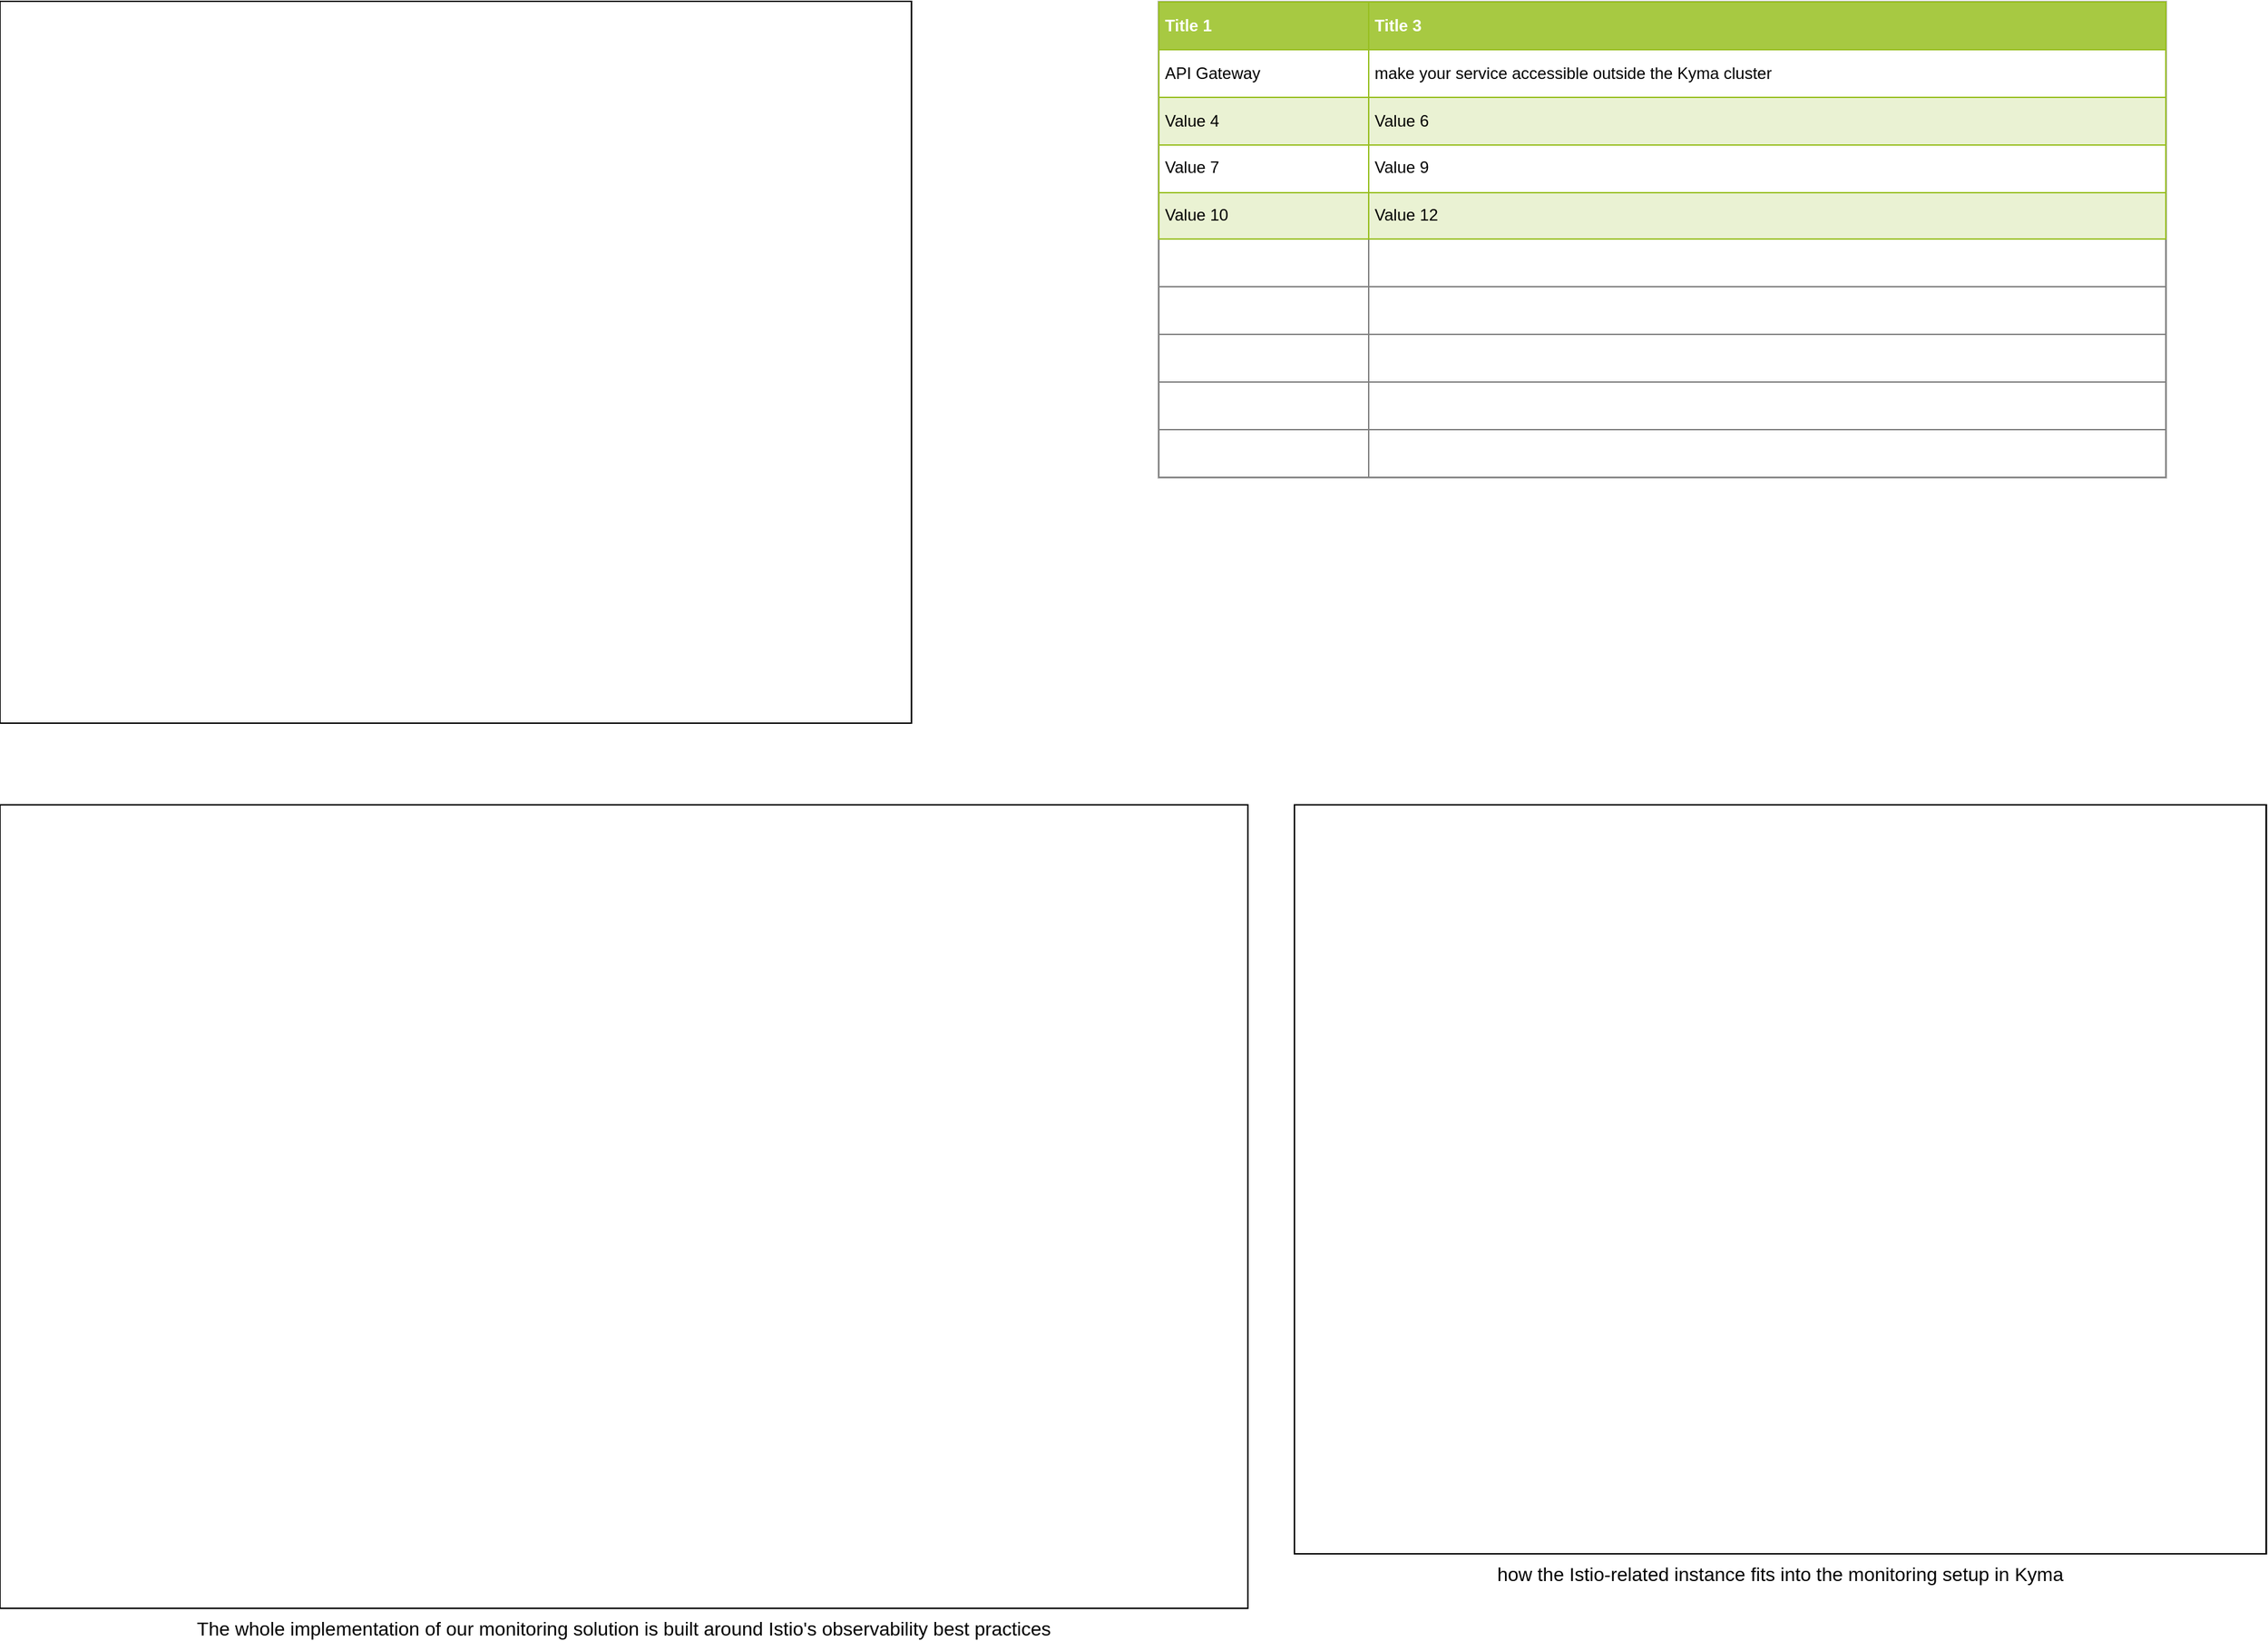 <mxfile version="16.0.0" type="device"><diagram id="kzWM71ysE3bsU3hfoJv6" name="Page-1"><mxGraphModel dx="1298" dy="892" grid="1" gridSize="10" guides="1" tooltips="1" connect="1" arrows="1" fold="1" page="1" pageScale="1" pageWidth="850" pageHeight="1100" math="0" shadow="0"><root><mxCell id="0"/><mxCell id="1" parent="0"/><mxCell id="bDUlLowHfmCcaFv5ZY5I-2" value="" style="shape=image;verticalLabelPosition=bottom;labelBackgroundColor=#ffffff;verticalAlign=top;aspect=fixed;imageAspect=0;image=https://kyma-project.io/assets/docs/kyma/latest/01-overview/main-areas/assets/kyma-areas.svg;imageBackground=default;imageBorder=default;" vertex="1" parent="1"><mxGeometry x="10" y="10" width="668.93" height="530" as="geometry"/></mxCell><mxCell id="bDUlLowHfmCcaFv5ZY5I-3" value="&lt;table border=&quot;1&quot; width=&quot;100%&quot; cellpadding=&quot;4&quot; style=&quot;width: 100% ; height: 100% ; border-collapse: collapse&quot;&gt;&lt;tbody&gt;&lt;tr style=&quot;background-color: #a7c942 ; color: #ffffff ; border: 1px solid #98bf21&quot;&gt;&lt;th align=&quot;left&quot;&gt;Title 1&lt;/th&gt;&lt;th align=&quot;left&quot;&gt;Title 3&lt;/th&gt;&lt;/tr&gt;&lt;tr style=&quot;border: 1px solid #98bf21&quot;&gt;&lt;td&gt;API Gateway&lt;/td&gt;&lt;td&gt;make your service accessible outside the Kyma cluster&lt;/td&gt;&lt;/tr&gt;&lt;tr style=&quot;background-color: #eaf2d3 ; border: 1px solid #98bf21&quot;&gt;&lt;td&gt;Value 4&lt;/td&gt;&lt;td&gt;Value 6&lt;/td&gt;&lt;/tr&gt;&lt;tr style=&quot;border: 1px solid #98bf21&quot;&gt;&lt;td&gt;Value 7&lt;/td&gt;&lt;td&gt;Value 9&lt;/td&gt;&lt;/tr&gt;&lt;tr style=&quot;background-color: #eaf2d3 ; border: 1px solid #98bf21&quot;&gt;&lt;td&gt;Value 10&lt;/td&gt;&lt;td&gt;Value 12&lt;/td&gt;&lt;/tr&gt;&lt;tr&gt;&lt;td&gt;&lt;br&gt;&lt;/td&gt;&lt;td&gt;&lt;br&gt;&lt;/td&gt;&lt;/tr&gt;&lt;tr&gt;&lt;td&gt;&lt;br&gt;&lt;/td&gt;&lt;td&gt;&lt;br&gt;&lt;/td&gt;&lt;/tr&gt;&lt;tr&gt;&lt;td&gt;&lt;br&gt;&lt;/td&gt;&lt;td&gt;&lt;br&gt;&lt;/td&gt;&lt;/tr&gt;&lt;tr&gt;&lt;td&gt;&lt;br&gt;&lt;/td&gt;&lt;td&gt;&lt;br&gt;&lt;/td&gt;&lt;/tr&gt;&lt;tr&gt;&lt;td&gt;&lt;br&gt;&lt;/td&gt;&lt;td&gt;&lt;br&gt;&lt;/td&gt;&lt;/tr&gt;&lt;/tbody&gt;&lt;/table&gt;" style="text;html=1;strokeColor=#c0c0c0;fillColor=#ffffff;overflow=fill;rounded=0;" vertex="1" parent="1"><mxGeometry x="860" y="10" width="740" height="350" as="geometry"/></mxCell><mxCell id="bDUlLowHfmCcaFv5ZY5I-4" value="The whole implementation of our monitoring solution is built around Istio's observability best practices" style="shape=image;verticalLabelPosition=bottom;labelBackgroundColor=#ffffff;verticalAlign=top;aspect=fixed;imageAspect=0;image=https://kyma-project.io/assets/docs/kyma/latest/01-overview/main-areas/observability/assets/prometheus-setup.svg;imageBorder=default;fontSize=14;" vertex="1" parent="1"><mxGeometry x="10" y="600" width="915.82" height="590" as="geometry"/></mxCell><mxCell id="bDUlLowHfmCcaFv5ZY5I-5" value="how the Istio-related instance fits into the monitoring setup in Kyma" style="shape=image;verticalLabelPosition=bottom;labelBackgroundColor=#ffffff;verticalAlign=top;aspect=fixed;imageAspect=0;image=https://kyma-project.io/assets/docs/kyma/latest/01-overview/main-areas/observability/assets/monitoring-istio.svg;imageBackground=default;fontSize=14;imageBorder=default;" vertex="1" parent="1"><mxGeometry x="960" y="600" width="713.22" height="550" as="geometry"/></mxCell></root></mxGraphModel></diagram></mxfile>